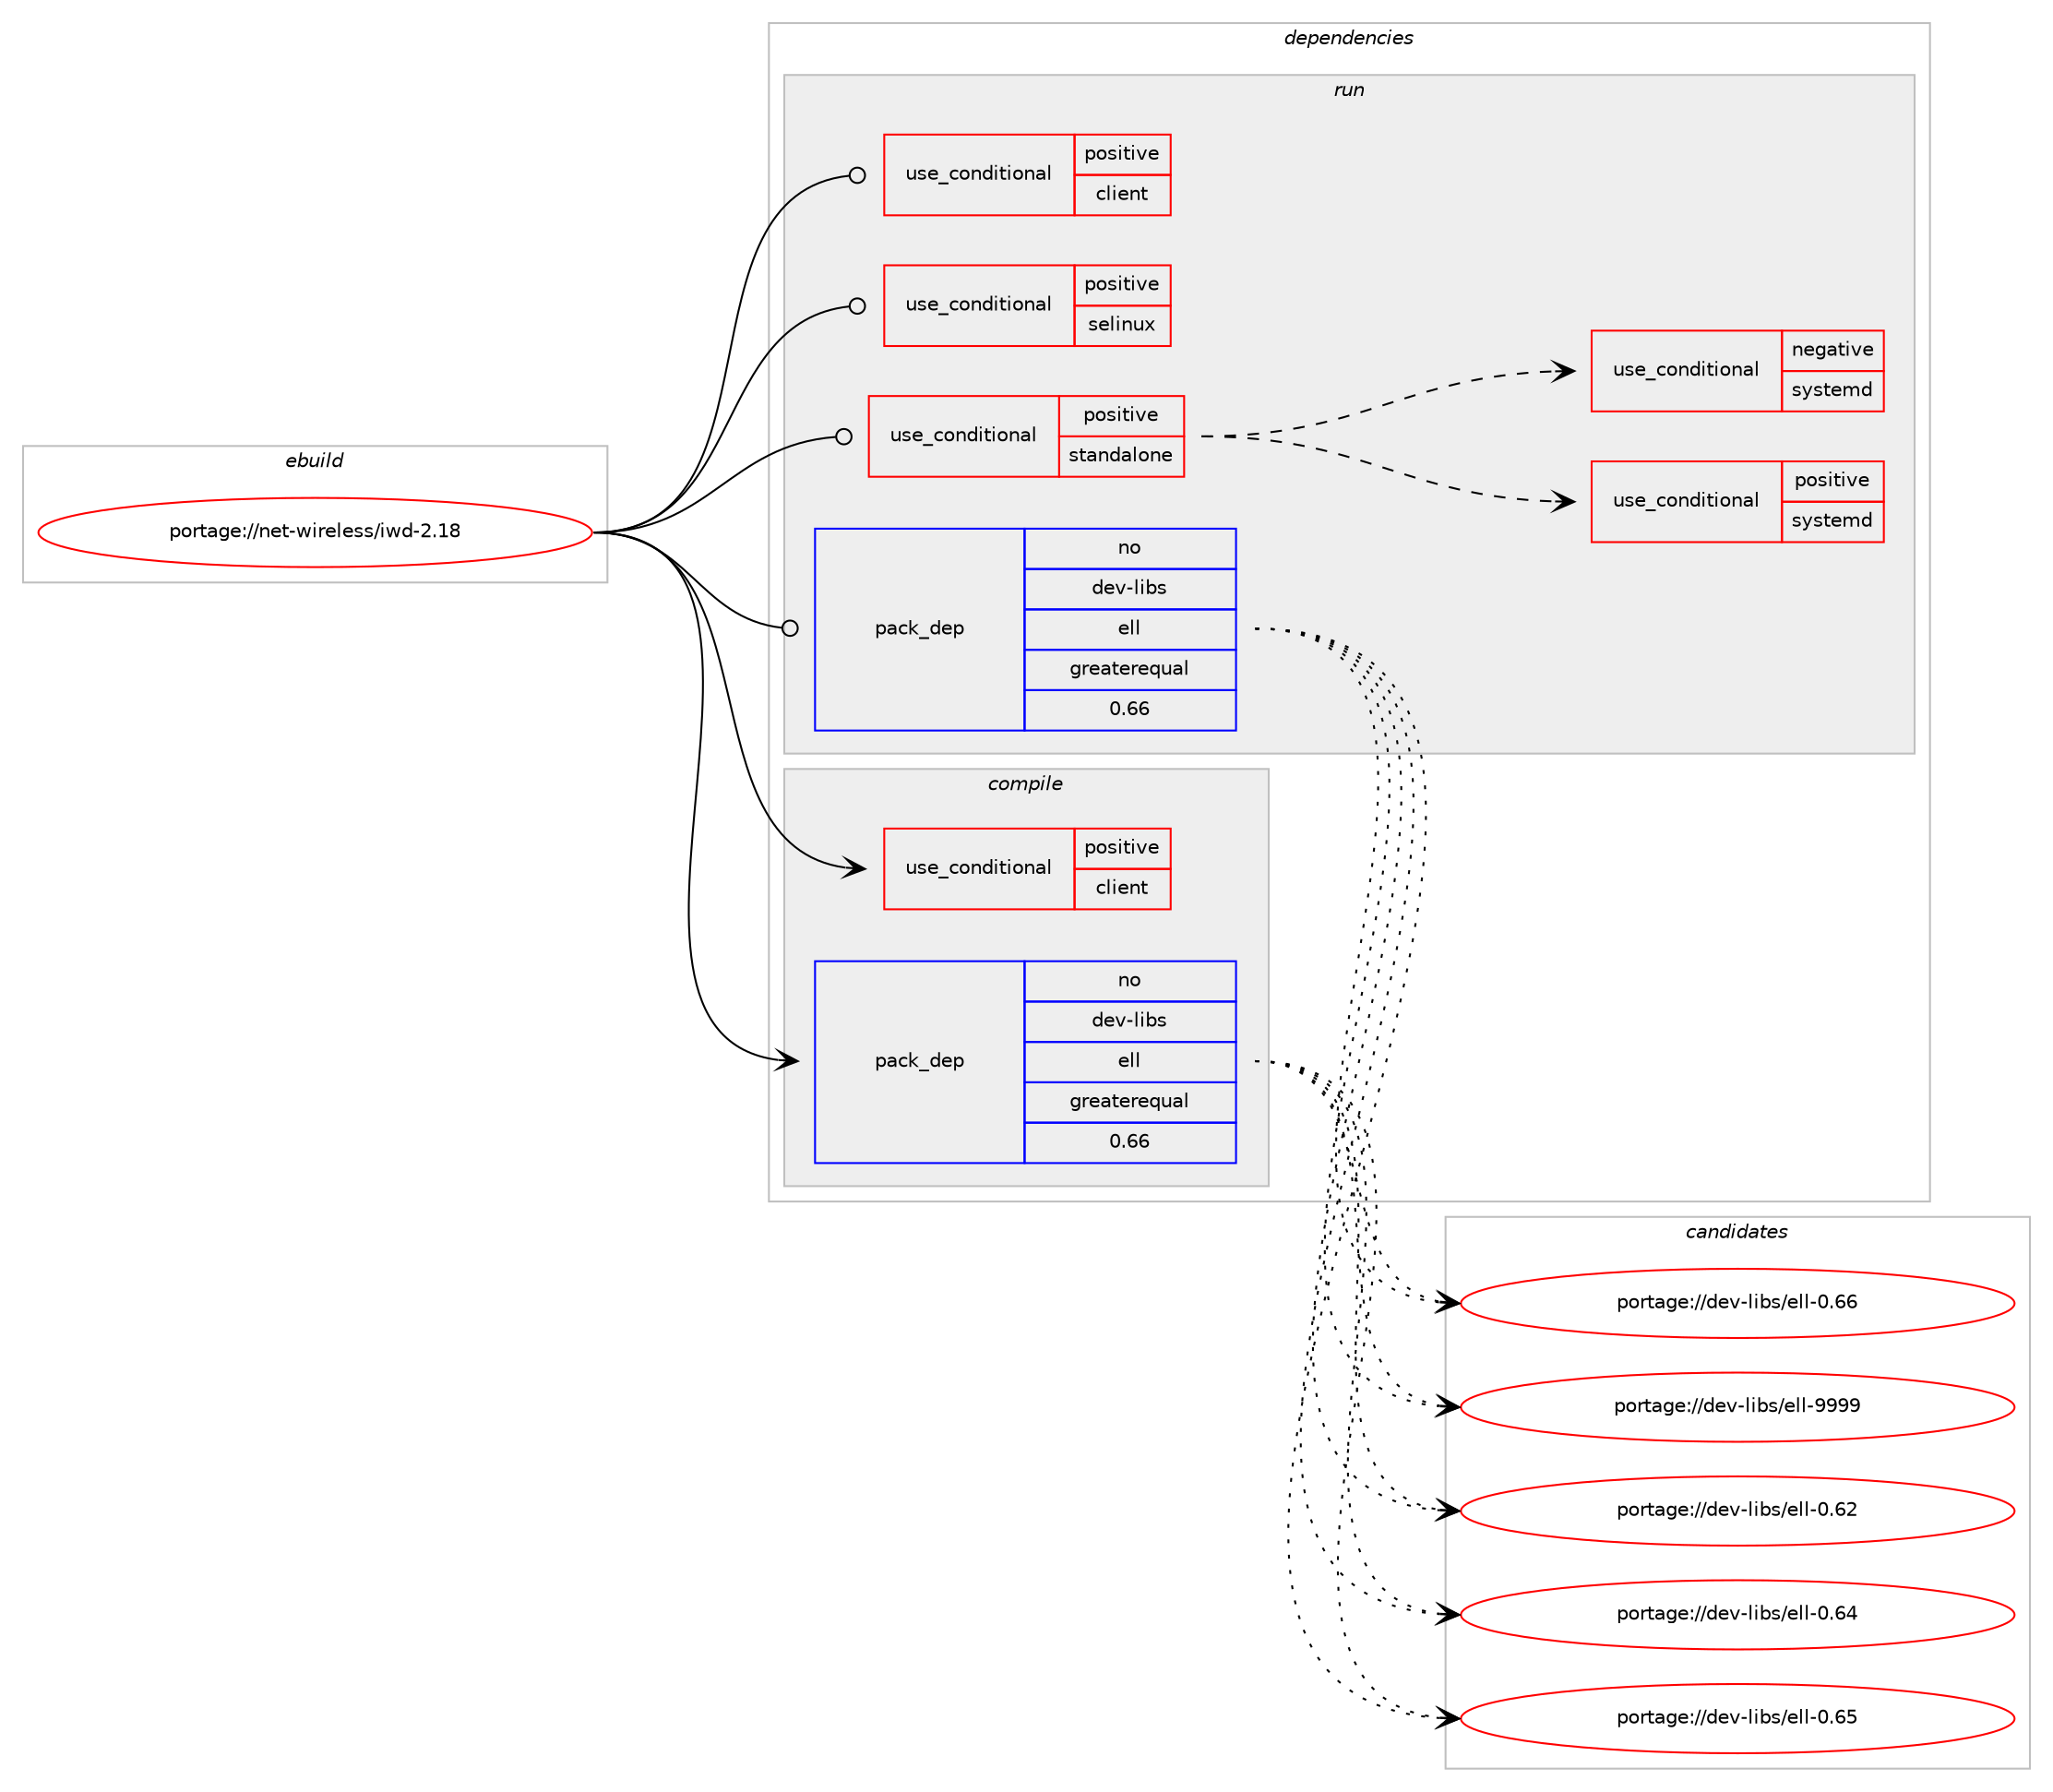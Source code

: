 digraph prolog {

# *************
# Graph options
# *************

newrank=true;
concentrate=true;
compound=true;
graph [rankdir=LR,fontname=Helvetica,fontsize=10,ranksep=1.5];#, ranksep=2.5, nodesep=0.2];
edge  [arrowhead=vee];
node  [fontname=Helvetica,fontsize=10];

# **********
# The ebuild
# **********

subgraph cluster_leftcol {
color=gray;
rank=same;
label=<<i>ebuild</i>>;
id [label="portage://net-wireless/iwd-2.18", color=red, width=4, href="../net-wireless/iwd-2.18.svg"];
}

# ****************
# The dependencies
# ****************

subgraph cluster_midcol {
color=gray;
label=<<i>dependencies</i>>;
subgraph cluster_compile {
fillcolor="#eeeeee";
style=filled;
label=<<i>compile</i>>;
subgraph cond100735 {
dependency196787 [label=<<TABLE BORDER="0" CELLBORDER="1" CELLSPACING="0" CELLPADDING="4"><TR><TD ROWSPAN="3" CELLPADDING="10">use_conditional</TD></TR><TR><TD>positive</TD></TR><TR><TD>client</TD></TR></TABLE>>, shape=none, color=red];
# *** BEGIN UNKNOWN DEPENDENCY TYPE (TODO) ***
# dependency196787 -> package_dependency(portage://net-wireless/iwd-2.18,install,no,sys-libs,readline,none,[,,],[slot(0),equal],[])
# *** END UNKNOWN DEPENDENCY TYPE (TODO) ***

}
id:e -> dependency196787:w [weight=20,style="solid",arrowhead="vee"];
subgraph pack93310 {
dependency196788 [label=<<TABLE BORDER="0" CELLBORDER="1" CELLSPACING="0" CELLPADDING="4" WIDTH="220"><TR><TD ROWSPAN="6" CELLPADDING="30">pack_dep</TD></TR><TR><TD WIDTH="110">no</TD></TR><TR><TD>dev-libs</TD></TR><TR><TD>ell</TD></TR><TR><TD>greaterequal</TD></TR><TR><TD>0.66</TD></TR></TABLE>>, shape=none, color=blue];
}
id:e -> dependency196788:w [weight=20,style="solid",arrowhead="vee"];
# *** BEGIN UNKNOWN DEPENDENCY TYPE (TODO) ***
# id -> package_dependency(portage://net-wireless/iwd-2.18,install,no,sys-apps,dbus,none,[,,],[],[])
# *** END UNKNOWN DEPENDENCY TYPE (TODO) ***

}
subgraph cluster_compileandrun {
fillcolor="#eeeeee";
style=filled;
label=<<i>compile and run</i>>;
}
subgraph cluster_run {
fillcolor="#eeeeee";
style=filled;
label=<<i>run</i>>;
subgraph cond100736 {
dependency196789 [label=<<TABLE BORDER="0" CELLBORDER="1" CELLSPACING="0" CELLPADDING="4"><TR><TD ROWSPAN="3" CELLPADDING="10">use_conditional</TD></TR><TR><TD>positive</TD></TR><TR><TD>client</TD></TR></TABLE>>, shape=none, color=red];
# *** BEGIN UNKNOWN DEPENDENCY TYPE (TODO) ***
# dependency196789 -> package_dependency(portage://net-wireless/iwd-2.18,run,no,sys-libs,readline,none,[,,],[slot(0),equal],[])
# *** END UNKNOWN DEPENDENCY TYPE (TODO) ***

}
id:e -> dependency196789:w [weight=20,style="solid",arrowhead="odot"];
subgraph cond100737 {
dependency196790 [label=<<TABLE BORDER="0" CELLBORDER="1" CELLSPACING="0" CELLPADDING="4"><TR><TD ROWSPAN="3" CELLPADDING="10">use_conditional</TD></TR><TR><TD>positive</TD></TR><TR><TD>selinux</TD></TR></TABLE>>, shape=none, color=red];
# *** BEGIN UNKNOWN DEPENDENCY TYPE (TODO) ***
# dependency196790 -> package_dependency(portage://net-wireless/iwd-2.18,run,no,sec-policy,selinux-networkmanager,none,[,,],[],[])
# *** END UNKNOWN DEPENDENCY TYPE (TODO) ***

}
id:e -> dependency196790:w [weight=20,style="solid",arrowhead="odot"];
subgraph cond100738 {
dependency196791 [label=<<TABLE BORDER="0" CELLBORDER="1" CELLSPACING="0" CELLPADDING="4"><TR><TD ROWSPAN="3" CELLPADDING="10">use_conditional</TD></TR><TR><TD>positive</TD></TR><TR><TD>standalone</TD></TR></TABLE>>, shape=none, color=red];
subgraph cond100739 {
dependency196792 [label=<<TABLE BORDER="0" CELLBORDER="1" CELLSPACING="0" CELLPADDING="4"><TR><TD ROWSPAN="3" CELLPADDING="10">use_conditional</TD></TR><TR><TD>positive</TD></TR><TR><TD>systemd</TD></TR></TABLE>>, shape=none, color=red];
# *** BEGIN UNKNOWN DEPENDENCY TYPE (TODO) ***
# dependency196792 -> package_dependency(portage://net-wireless/iwd-2.18,run,no,sys-apps,systemd,none,[,,],[],[])
# *** END UNKNOWN DEPENDENCY TYPE (TODO) ***

}
dependency196791:e -> dependency196792:w [weight=20,style="dashed",arrowhead="vee"];
subgraph cond100740 {
dependency196793 [label=<<TABLE BORDER="0" CELLBORDER="1" CELLSPACING="0" CELLPADDING="4"><TR><TD ROWSPAN="3" CELLPADDING="10">use_conditional</TD></TR><TR><TD>negative</TD></TR><TR><TD>systemd</TD></TR></TABLE>>, shape=none, color=red];
# *** BEGIN UNKNOWN DEPENDENCY TYPE (TODO) ***
# dependency196793 -> package_dependency(portage://net-wireless/iwd-2.18,run,no,virtual,resolvconf,none,[,,],[],[])
# *** END UNKNOWN DEPENDENCY TYPE (TODO) ***

}
dependency196791:e -> dependency196793:w [weight=20,style="dashed",arrowhead="vee"];
}
id:e -> dependency196791:w [weight=20,style="solid",arrowhead="odot"];
# *** BEGIN UNKNOWN DEPENDENCY TYPE (TODO) ***
# id -> package_dependency(portage://net-wireless/iwd-2.18,run,no,acct-group,netdev,none,[,,],[],[])
# *** END UNKNOWN DEPENDENCY TYPE (TODO) ***

subgraph pack93311 {
dependency196794 [label=<<TABLE BORDER="0" CELLBORDER="1" CELLSPACING="0" CELLPADDING="4" WIDTH="220"><TR><TD ROWSPAN="6" CELLPADDING="30">pack_dep</TD></TR><TR><TD WIDTH="110">no</TD></TR><TR><TD>dev-libs</TD></TR><TR><TD>ell</TD></TR><TR><TD>greaterequal</TD></TR><TR><TD>0.66</TD></TR></TABLE>>, shape=none, color=blue];
}
id:e -> dependency196794:w [weight=20,style="solid",arrowhead="odot"];
# *** BEGIN UNKNOWN DEPENDENCY TYPE (TODO) ***
# id -> package_dependency(portage://net-wireless/iwd-2.18,run,no,net-wireless,wireless-regdb,none,[,,],[],[])
# *** END UNKNOWN DEPENDENCY TYPE (TODO) ***

# *** BEGIN UNKNOWN DEPENDENCY TYPE (TODO) ***
# id -> package_dependency(portage://net-wireless/iwd-2.18,run,no,sys-apps,dbus,none,[,,],[],[])
# *** END UNKNOWN DEPENDENCY TYPE (TODO) ***

}
}

# **************
# The candidates
# **************

subgraph cluster_choices {
rank=same;
color=gray;
label=<<i>candidates</i>>;

subgraph choice93310 {
color=black;
nodesep=1;
choice1001011184510810598115471011081084548465450 [label="portage://dev-libs/ell-0.62", color=red, width=4,href="../dev-libs/ell-0.62.svg"];
choice1001011184510810598115471011081084548465452 [label="portage://dev-libs/ell-0.64", color=red, width=4,href="../dev-libs/ell-0.64.svg"];
choice1001011184510810598115471011081084548465453 [label="portage://dev-libs/ell-0.65", color=red, width=4,href="../dev-libs/ell-0.65.svg"];
choice1001011184510810598115471011081084548465454 [label="portage://dev-libs/ell-0.66", color=red, width=4,href="../dev-libs/ell-0.66.svg"];
choice1001011184510810598115471011081084557575757 [label="portage://dev-libs/ell-9999", color=red, width=4,href="../dev-libs/ell-9999.svg"];
dependency196788:e -> choice1001011184510810598115471011081084548465450:w [style=dotted,weight="100"];
dependency196788:e -> choice1001011184510810598115471011081084548465452:w [style=dotted,weight="100"];
dependency196788:e -> choice1001011184510810598115471011081084548465453:w [style=dotted,weight="100"];
dependency196788:e -> choice1001011184510810598115471011081084548465454:w [style=dotted,weight="100"];
dependency196788:e -> choice1001011184510810598115471011081084557575757:w [style=dotted,weight="100"];
}
subgraph choice93311 {
color=black;
nodesep=1;
choice1001011184510810598115471011081084548465450 [label="portage://dev-libs/ell-0.62", color=red, width=4,href="../dev-libs/ell-0.62.svg"];
choice1001011184510810598115471011081084548465452 [label="portage://dev-libs/ell-0.64", color=red, width=4,href="../dev-libs/ell-0.64.svg"];
choice1001011184510810598115471011081084548465453 [label="portage://dev-libs/ell-0.65", color=red, width=4,href="../dev-libs/ell-0.65.svg"];
choice1001011184510810598115471011081084548465454 [label="portage://dev-libs/ell-0.66", color=red, width=4,href="../dev-libs/ell-0.66.svg"];
choice1001011184510810598115471011081084557575757 [label="portage://dev-libs/ell-9999", color=red, width=4,href="../dev-libs/ell-9999.svg"];
dependency196794:e -> choice1001011184510810598115471011081084548465450:w [style=dotted,weight="100"];
dependency196794:e -> choice1001011184510810598115471011081084548465452:w [style=dotted,weight="100"];
dependency196794:e -> choice1001011184510810598115471011081084548465453:w [style=dotted,weight="100"];
dependency196794:e -> choice1001011184510810598115471011081084548465454:w [style=dotted,weight="100"];
dependency196794:e -> choice1001011184510810598115471011081084557575757:w [style=dotted,weight="100"];
}
}

}
